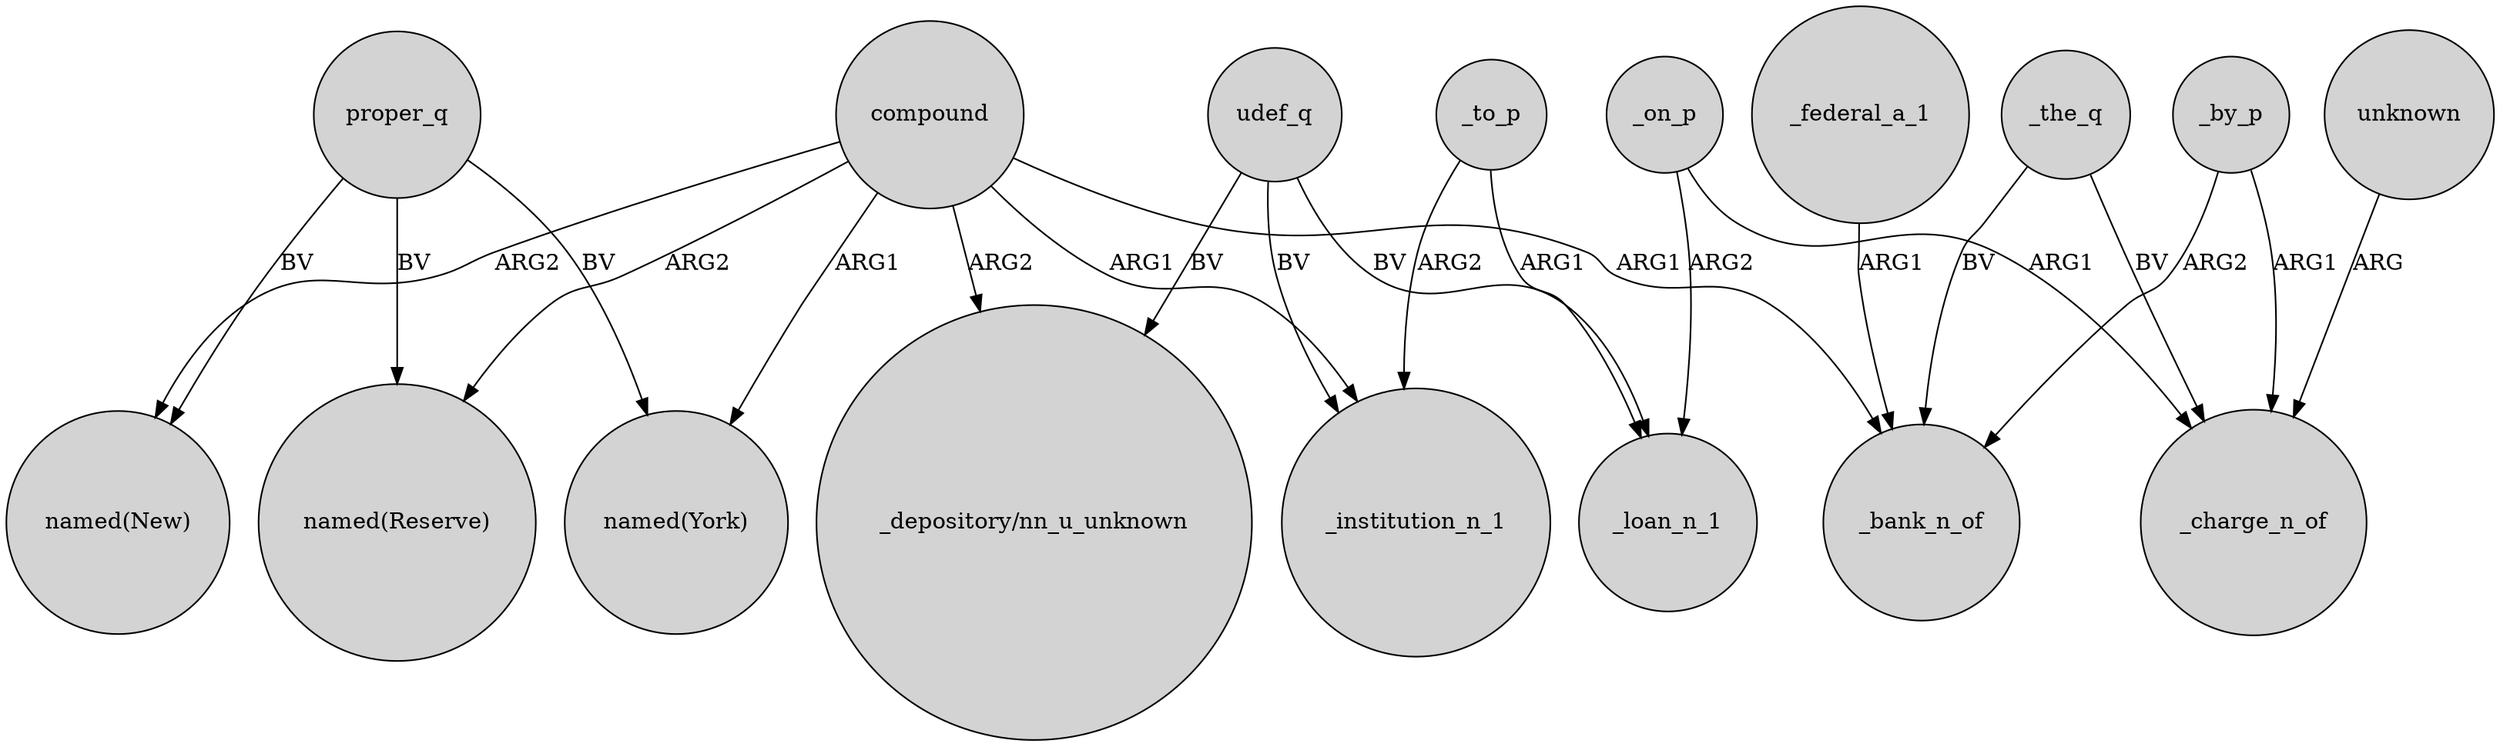 digraph {
	node [shape=circle style=filled]
	proper_q -> "named(Reserve)" [label=BV]
	_on_p -> _loan_n_1 [label=ARG2]
	compound -> "named(New)" [label=ARG2]
	_on_p -> _charge_n_of [label=ARG1]
	proper_q -> "named(New)" [label=BV]
	_by_p -> _charge_n_of [label=ARG1]
	_federal_a_1 -> _bank_n_of [label=ARG1]
	compound -> "named(Reserve)" [label=ARG2]
	compound -> _bank_n_of [label=ARG1]
	udef_q -> _institution_n_1 [label=BV]
	_the_q -> _charge_n_of [label=BV]
	unknown -> _charge_n_of [label=ARG]
	_the_q -> _bank_n_of [label=BV]
	compound -> "named(York)" [label=ARG1]
	compound -> "_depository/nn_u_unknown" [label=ARG2]
	_by_p -> _bank_n_of [label=ARG2]
	udef_q -> "_depository/nn_u_unknown" [label=BV]
	_to_p -> _institution_n_1 [label=ARG2]
	proper_q -> "named(York)" [label=BV]
	compound -> _institution_n_1 [label=ARG1]
	_to_p -> _loan_n_1 [label=ARG1]
	udef_q -> _loan_n_1 [label=BV]
}
